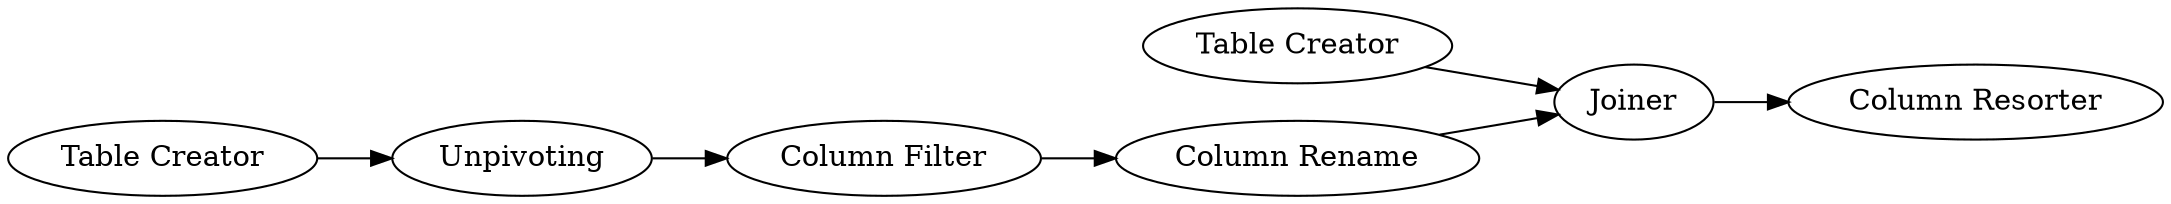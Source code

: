 digraph {
	4 -> 5
	3 -> 4
	5 -> 6
	1 -> 6
	2 -> 3
	6 -> 7
	5 [label="Column Rename"]
	1 [label="Table Creator"]
	7 [label="Column Resorter"]
	4 [label="Column Filter"]
	6 [label=Joiner]
	3 [label=Unpivoting]
	2 [label="Table Creator"]
	rankdir=LR
}
